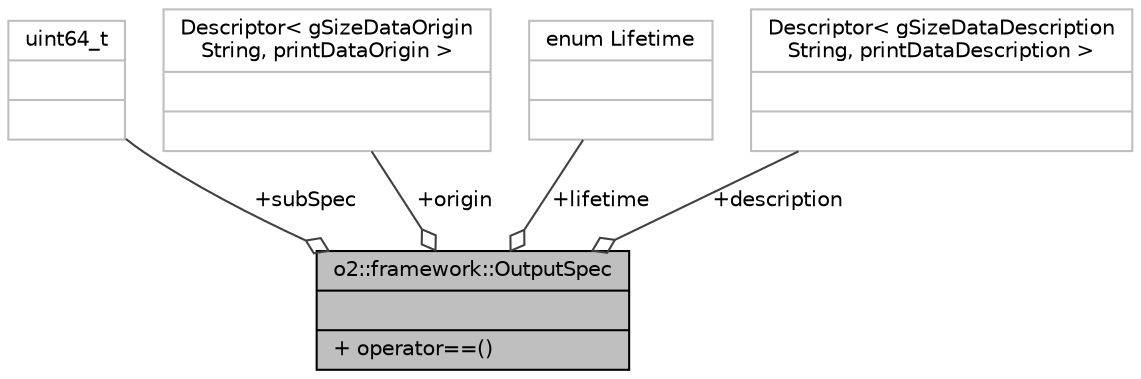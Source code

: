 digraph "o2::framework::OutputSpec"
{
 // INTERACTIVE_SVG=YES
  bgcolor="transparent";
  edge [fontname="Helvetica",fontsize="10",labelfontname="Helvetica",labelfontsize="10"];
  node [fontname="Helvetica",fontsize="10",shape=record];
  Node1 [label="{o2::framework::OutputSpec\n||+ operator==()\l}",height=0.2,width=0.4,color="black", fillcolor="grey75", style="filled" fontcolor="black"];
  Node2 -> Node1 [color="grey25",fontsize="10",style="solid",label=" +subSpec" ,arrowhead="odiamond",fontname="Helvetica"];
  Node2 [label="{uint64_t\n||}",height=0.2,width=0.4,color="grey75"];
  Node3 -> Node1 [color="grey25",fontsize="10",style="solid",label=" +origin" ,arrowhead="odiamond",fontname="Helvetica"];
  Node3 [label="{Descriptor\< gSizeDataOrigin\lString, printDataOrigin \>\n||}",height=0.2,width=0.4,color="grey75"];
  Node4 -> Node1 [color="grey25",fontsize="10",style="solid",label=" +lifetime" ,arrowhead="odiamond",fontname="Helvetica"];
  Node4 [label="{enum Lifetime\n||}",height=0.2,width=0.4,color="grey75"];
  Node5 -> Node1 [color="grey25",fontsize="10",style="solid",label=" +description" ,arrowhead="odiamond",fontname="Helvetica"];
  Node5 [label="{Descriptor\< gSizeDataDescription\lString, printDataDescription \>\n||}",height=0.2,width=0.4,color="grey75"];
}
